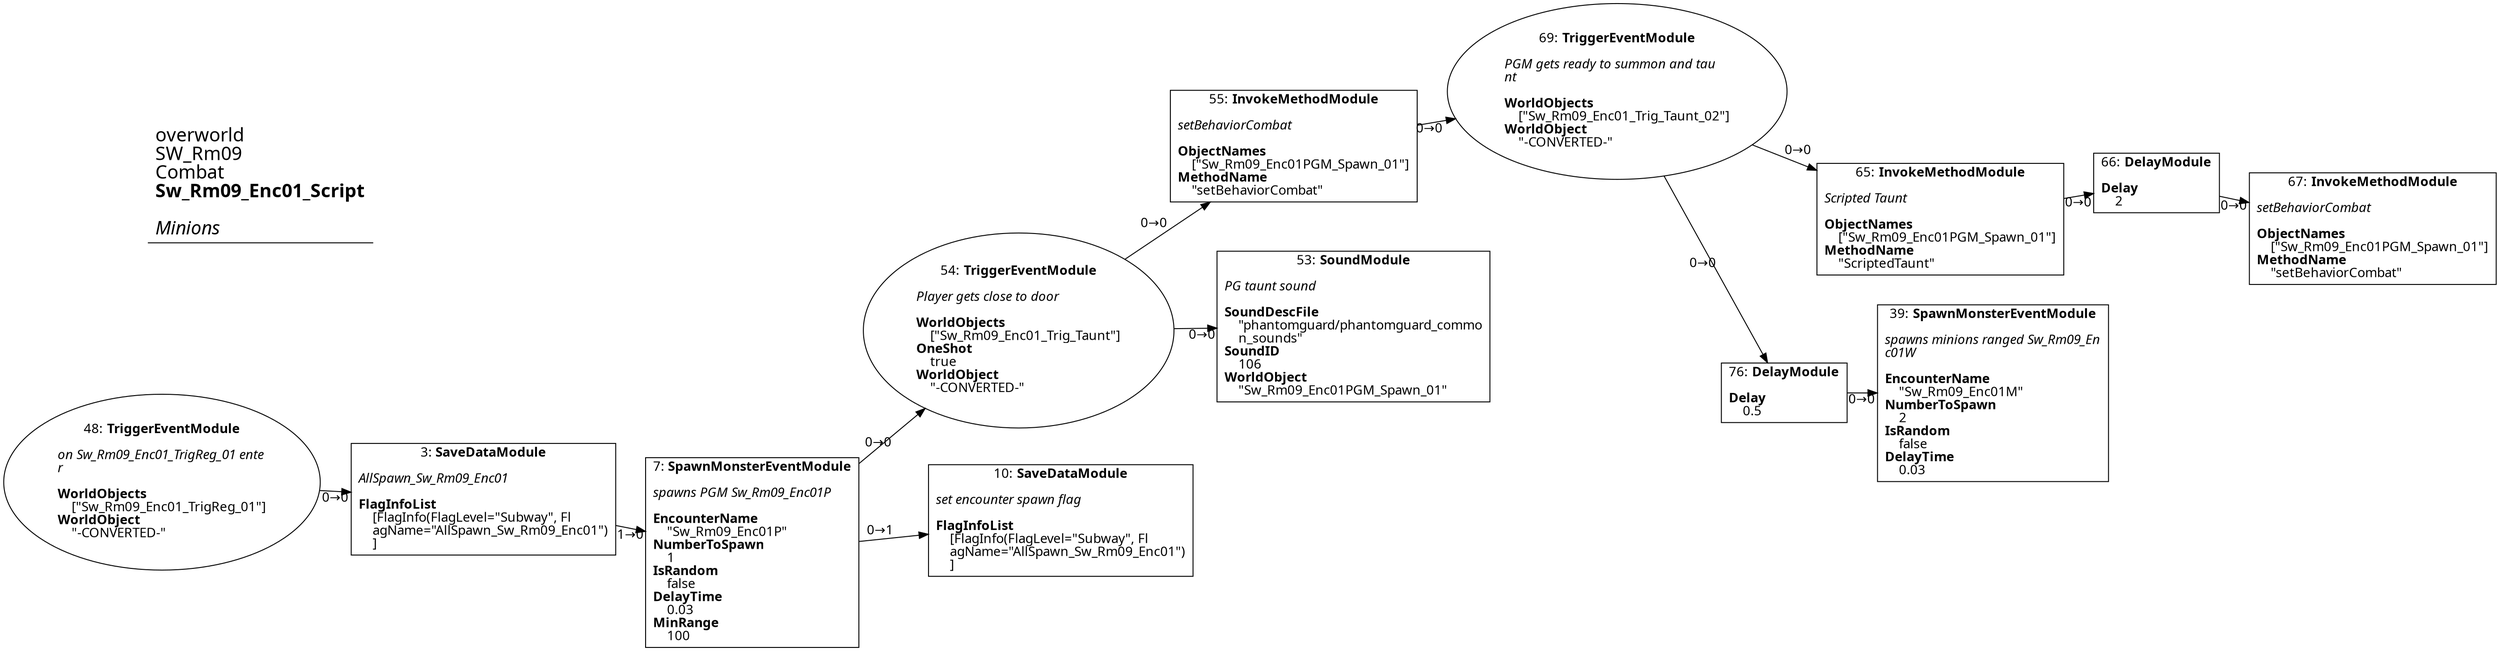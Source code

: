 digraph {
    layout = fdp;
    overlap = prism;
    sep = "+16";
    splines = spline;

    node [ shape = box ];

    graph [ fontname = "Segoe UI" ];
    node [ fontname = "Segoe UI" ];
    edge [ fontname = "Segoe UI" ];

    3 [ label = <3: <b>SaveDataModule</b><br/><br/><i>AllSpawn_Sw_Rm09_Enc01<br align="left"/></i><br align="left"/><b>FlagInfoList</b><br align="left"/>    [FlagInfo(FlagLevel=&quot;Subway&quot;, Fl<br align="left"/>    agName=&quot;AllSpawn_Sw_Rm09_Enc01&quot;)<br align="left"/>    ]<br align="left"/>> ];
    3 [ pos = "0.19100001,-0.202!" ];
    3 -> 7 [ label = "1→0" ];

    7 [ label = <7: <b>SpawnMonsterEventModule</b><br/><br/><i>spawns PGM Sw_Rm09_Enc01P<br align="left"/></i><br align="left"/><b>EncounterName</b><br align="left"/>    &quot;Sw_Rm09_Enc01P&quot;<br align="left"/><b>NumberToSpawn</b><br align="left"/>    1<br align="left"/><b>IsRandom</b><br align="left"/>    false<br align="left"/><b>DelayTime</b><br align="left"/>    0.03<br align="left"/><b>MinRange</b><br align="left"/>    100<br align="left"/>> ];
    7 [ pos = "0.517,-0.22500001!" ];
    7 -> 54 [ label = "0→0" ];
    7 -> 10 [ label = "0→1" ];

    10 [ label = <10: <b>SaveDataModule</b><br/><br/><i>set encounter spawn flag<br align="left"/></i><br align="left"/><b>FlagInfoList</b><br align="left"/>    [FlagInfo(FlagLevel=&quot;Subway&quot;, Fl<br align="left"/>    agName=&quot;AllSpawn_Sw_Rm09_Enc01&quot;)<br align="left"/>    ]<br align="left"/>> ];
    10 [ pos = "0.859,-0.202!" ];

    39 [ label = <39: <b>SpawnMonsterEventModule</b><br/><br/><i>spawns minions ranged Sw_Rm09_En<br align="left"/>c01W<br align="left"/></i><br align="left"/><b>EncounterName</b><br align="left"/>    &quot;Sw_Rm09_Enc01M&quot;<br align="left"/><b>NumberToSpawn</b><br align="left"/>    2<br align="left"/><b>IsRandom</b><br align="left"/>    false<br align="left"/><b>DelayTime</b><br align="left"/>    0.03<br align="left"/>> ];
    39 [ pos = "1.8880001,-0.07300001!" ];

    48 [ label = <48: <b>TriggerEventModule</b><br/><br/><i>on Sw_Rm09_Enc01_TrigReg_01 ente<br align="left"/>r<br align="left"/></i><br align="left"/><b>WorldObjects</b><br align="left"/>    [&quot;Sw_Rm09_Enc01_TrigReg_01&quot;]<br align="left"/><b>WorldObject</b><br align="left"/>    &quot;-CONVERTED-&quot;<br align="left"/>> ];
    48 [ shape = oval ]
    48 [ pos = "-0.061000004,-0.202!" ];
    48 -> 3 [ label = "0→0" ];

    53 [ label = <53: <b>SoundModule</b><br/><br/><i>PG taunt sound<br align="left"/></i><br align="left"/><b>SoundDescFile</b><br align="left"/>    &quot;phantomguard/phantomguard_commo<br align="left"/>    n_sounds&quot;<br align="left"/><b>SoundID</b><br align="left"/>    106<br align="left"/><b>WorldObject</b><br align="left"/>    &quot;Sw_Rm09_Enc01PGM_Spawn_01&quot;<br align="left"/>> ];
    53 [ pos = "1.1650001,-0.011000001!" ];

    54 [ label = <54: <b>TriggerEventModule</b><br/><br/><i>Player gets close to door<br align="left"/></i><br align="left"/><b>WorldObjects</b><br align="left"/>    [&quot;Sw_Rm09_Enc01_Trig_Taunt&quot;]<br align="left"/><b>OneShot</b><br align="left"/>    true<br align="left"/><b>WorldObject</b><br align="left"/>    &quot;-CONVERTED-&quot;<br align="left"/>> ];
    54 [ shape = oval ]
    54 [ pos = "0.85800004,-0.011000001!" ];
    54 -> 53 [ label = "0→0" ];
    54 -> 55 [ label = "0→0" ];

    55 [ label = <55: <b>InvokeMethodModule</b><br/><br/><i>setBehaviorCombat<br align="left"/></i><br align="left"/><b>ObjectNames</b><br align="left"/>    [&quot;Sw_Rm09_Enc01PGM_Spawn_01&quot;]<br align="left"/><b>MethodName</b><br align="left"/>    &quot;setBehaviorCombat&quot;<br align="left"/>> ];
    55 [ pos = "1.1650001,0.149!" ];
    55 -> 69 [ label = "0→0" ];

    65 [ label = <65: <b>InvokeMethodModule</b><br/><br/><i>Scripted Taunt<br align="left"/></i><br align="left"/><b>ObjectNames</b><br align="left"/>    [&quot;Sw_Rm09_Enc01PGM_Spawn_01&quot;]<br align="left"/><b>MethodName</b><br align="left"/>    &quot;ScriptedTaunt&quot;<br align="left"/>> ];
    65 [ pos = "1.7350001,0.149!" ];
    65 -> 66 [ label = "0→0" ];

    66 [ label = <66: <b>DelayModule</b><br/><br/><b>Delay</b><br align="left"/>    2<br align="left"/>> ];
    66 [ pos = "1.9590001,0.18300001!" ];
    66 -> 67 [ label = "0→0" ];

    67 [ label = <67: <b>InvokeMethodModule</b><br/><br/><i>setBehaviorCombat<br align="left"/></i><br align="left"/><b>ObjectNames</b><br align="left"/>    [&quot;Sw_Rm09_Enc01PGM_Spawn_01&quot;]<br align="left"/><b>MethodName</b><br align="left"/>    &quot;setBehaviorCombat&quot;<br align="left"/>> ];
    67 [ pos = "2.1490002,0.155!" ];

    69 [ label = <69: <b>TriggerEventModule</b><br/><br/><i>PGM gets ready to summon and tau<br align="left"/>nt<br align="left"/></i><br align="left"/><b>WorldObjects</b><br align="left"/>    [&quot;Sw_Rm09_Enc01_Trig_Taunt_02&quot;]<br align="left"/><b>WorldObject</b><br align="left"/>    &quot;-CONVERTED-&quot;<br align="left"/>> ];
    69 [ shape = oval ]
    69 [ pos = "1.4660001,0.192!" ];
    69 -> 65 [ label = "0→0" ];
    69 -> 76 [ label = "0→0" ];

    76 [ label = <76: <b>DelayModule</b><br/><br/><b>Delay</b><br align="left"/>    0.5<br align="left"/>> ];
    76 [ pos = "1.7290001,-0.07300001!" ];
    76 -> 39 [ label = "0→0" ];

    title [ pos = "-0.062000003,0.193!" ];
    title [ shape = underline ];
    title [ label = <<font point-size="20">overworld<br align="left"/>SW_Rm09<br align="left"/>Combat<br align="left"/><b>Sw_Rm09_Enc01_Script</b><br align="left"/><br/><i>Minions</i><br align="left"/></font>> ];
}
